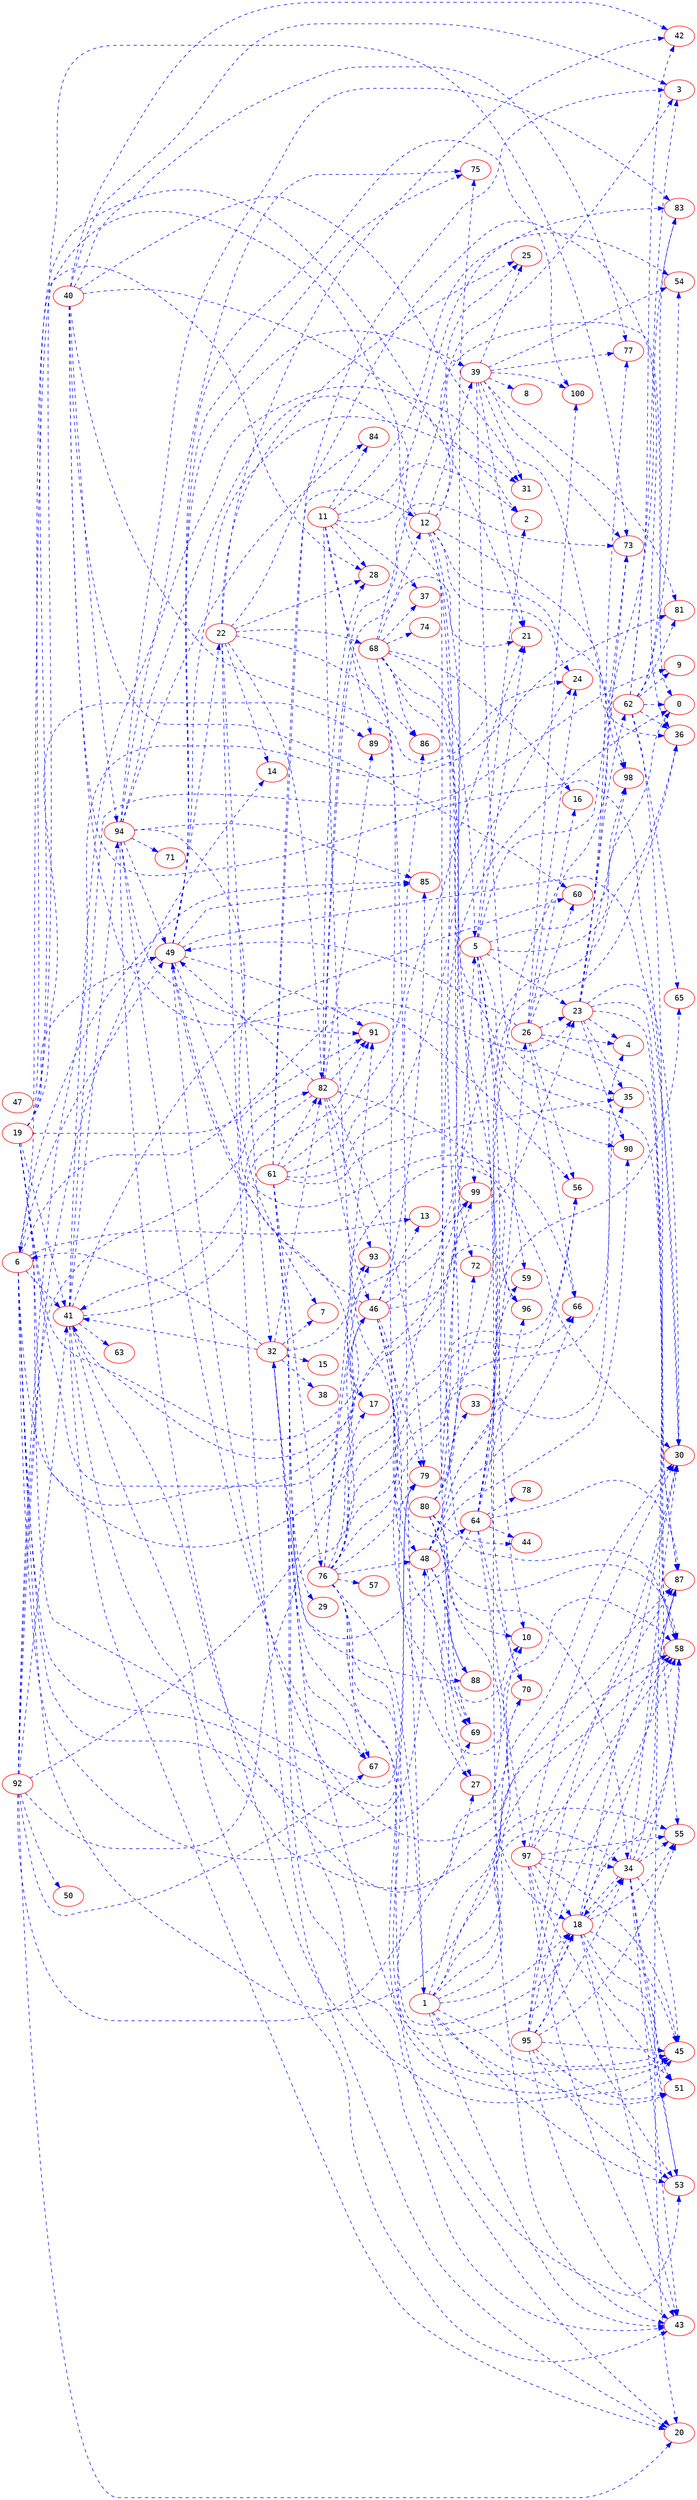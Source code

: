 digraph dumpedGraph {
		node[color=Red,fontname=Courier]
		edge[color=Blue,style=dashed]
		rankdir=LR; //Rank Direction Left to Right
		/*Total Nodes : 37 */
"1"->{"18" "30" "34" "43" "45" "51" "53" "55" "58" "87"}
"3"->{}
"5"->{"0" "2" "10" "21" "23" "43" "58" "59" "73" "98"}
"6"->{"13" "23" "41" "48" "49" "58" "69" "79" "85" "99"}
"10"->{}
"11"->{"2" "10" "27" "28" "37" "54" "83" "84" "89"}
"12"->{"0" "3" "6" "24" "36" "39" "58" "69" "98" "99"}
"18"->{"30" "34" "43" "45" "51" "53" "55" "58" "87"}
"19"->{"21" "28" "41" "46" "49" "73" "79" "89" "91" "93" "96"}
"22"->{"14" "20" "25" "28" "32" "36" "42" "68" "82" "86"}
"23"->{"4" "30" "35" "55" "62" "73" "77" "87" "90" "98"}
"26"->{"4" "16" "23" "24" "49" "56" "60" "66" "87" "100"}
"27"->{}
"32"->{"6" "7" "15" "30" "38" "41" "43" "45" "53" "82"}
"34"->{"18" "30" "43" "45" "51" "53" "55" "58" "87"}
"39"->{"8" "21" "25" "31" "35" "54" "73" "77" "81" "100"}
"40"->{"2" "3" "24" "30" "42" "56" "60" "77" "94" "98"}
"41"->{"9" "10" "20" "31" "43" "60" "63" "70" "91" "94"}
"46"->{"13" "23" "41" "48" "49" "58" "69" "79" "85" "99"}
"47"->{}
"48"->{"10" "27" "56" "64" "65" "66" "69" "72" "88" "90"}
"49"->{"17" "22" "30" "31" "39" "66" "70" "75" "85" "91" "100"}
"53"->{}
"61"->{"3" "12" "18" "21" "24" "29" "35" "67" "76" "82" "86" "88"}
"62"->{"0" "3" "9" "20" "36" "42" "54" "65" "81" "83"}
"64"->{"26" "32" "44" "59" "70" "78" "83" "87" "96" "97"}
"68"->{"1" "5" "12" "16" "25" "37" "70" "74" "86" "90"}
"76"->{"1" "4" "17" "18" "20" "35" "36" "45" "48" "56" "57" "66" "67" "79" "91" "93"}
"80"->{"0" "5" "18" "33" "34" "36" "44" "58" "75" "88"}
"81"->{}
"82"->{"21" "28" "41" "46" "49" "73" "79" "89" "91" "93" "96"}
"87"->{}
"92"->{"14" "20" "27" "41" "46" "50" "67" "81" "82" "99"}
"94"->{"7" "45" "49" "67" "71" "72" "75" "83" "84" "85" "91"}
"95"->{"18" "30" "34" "43" "45" "51" "53" "55" "58" "87"}
"97"->{"18" "30" "34" "43" "45" "51" "53" "55" "58" "87"}
"100"->{}
}